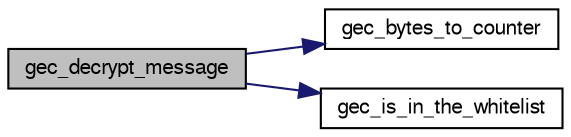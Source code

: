 digraph "gec_decrypt_message"
{
  edge [fontname="FreeSans",fontsize="10",labelfontname="FreeSans",labelfontsize="10"];
  node [fontname="FreeSans",fontsize="10",shape=record];
  rankdir="LR";
  Node1 [label="gec_decrypt_message",height=0.2,width=0.4,color="black", fillcolor="grey75", style="filled", fontcolor="black"];
  Node1 -> Node2 [color="midnightblue",fontsize="10",style="solid",fontname="FreeSans"];
  Node2 [label="gec_bytes_to_counter",height=0.2,width=0.4,color="black", fillcolor="white", style="filled",URL="$gec_8c.html#af0f22b92478c79edb3dfb83b0bfe1322",tooltip="Convert from network byte order (big endian) to the machine byte order. "];
  Node1 -> Node3 [color="midnightblue",fontsize="10",style="solid",fontname="FreeSans"];
  Node3 [label="gec_is_in_the_whitelist",height=0.2,width=0.4,color="black", fillcolor="white", style="filled",URL="$gec__dl_8c.html#ac21e5df94c5f3003526266d584fc18d3"];
}
